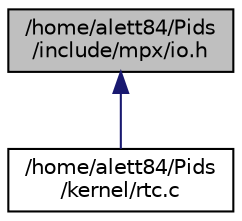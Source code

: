 digraph "/home/alett84/Pids/include/mpx/io.h"
{
 // LATEX_PDF_SIZE
  edge [fontname="Helvetica",fontsize="10",labelfontname="Helvetica",labelfontsize="10"];
  node [fontname="Helvetica",fontsize="10",shape=record];
  Node1 [label="/home/alett84/Pids\l/include/mpx/io.h",height=0.2,width=0.4,color="black", fillcolor="grey75", style="filled", fontcolor="black",tooltip="Kernel macros to read and write I/O ports."];
  Node1 -> Node2 [dir="back",color="midnightblue",fontsize="10",style="solid",fontname="Helvetica"];
  Node2 [label="/home/alett84/Pids\l/kernel/rtc.c",height=0.2,width=0.4,color="black", fillcolor="white", style="filled",URL="$rtc_8c.html",tooltip=" "];
}
